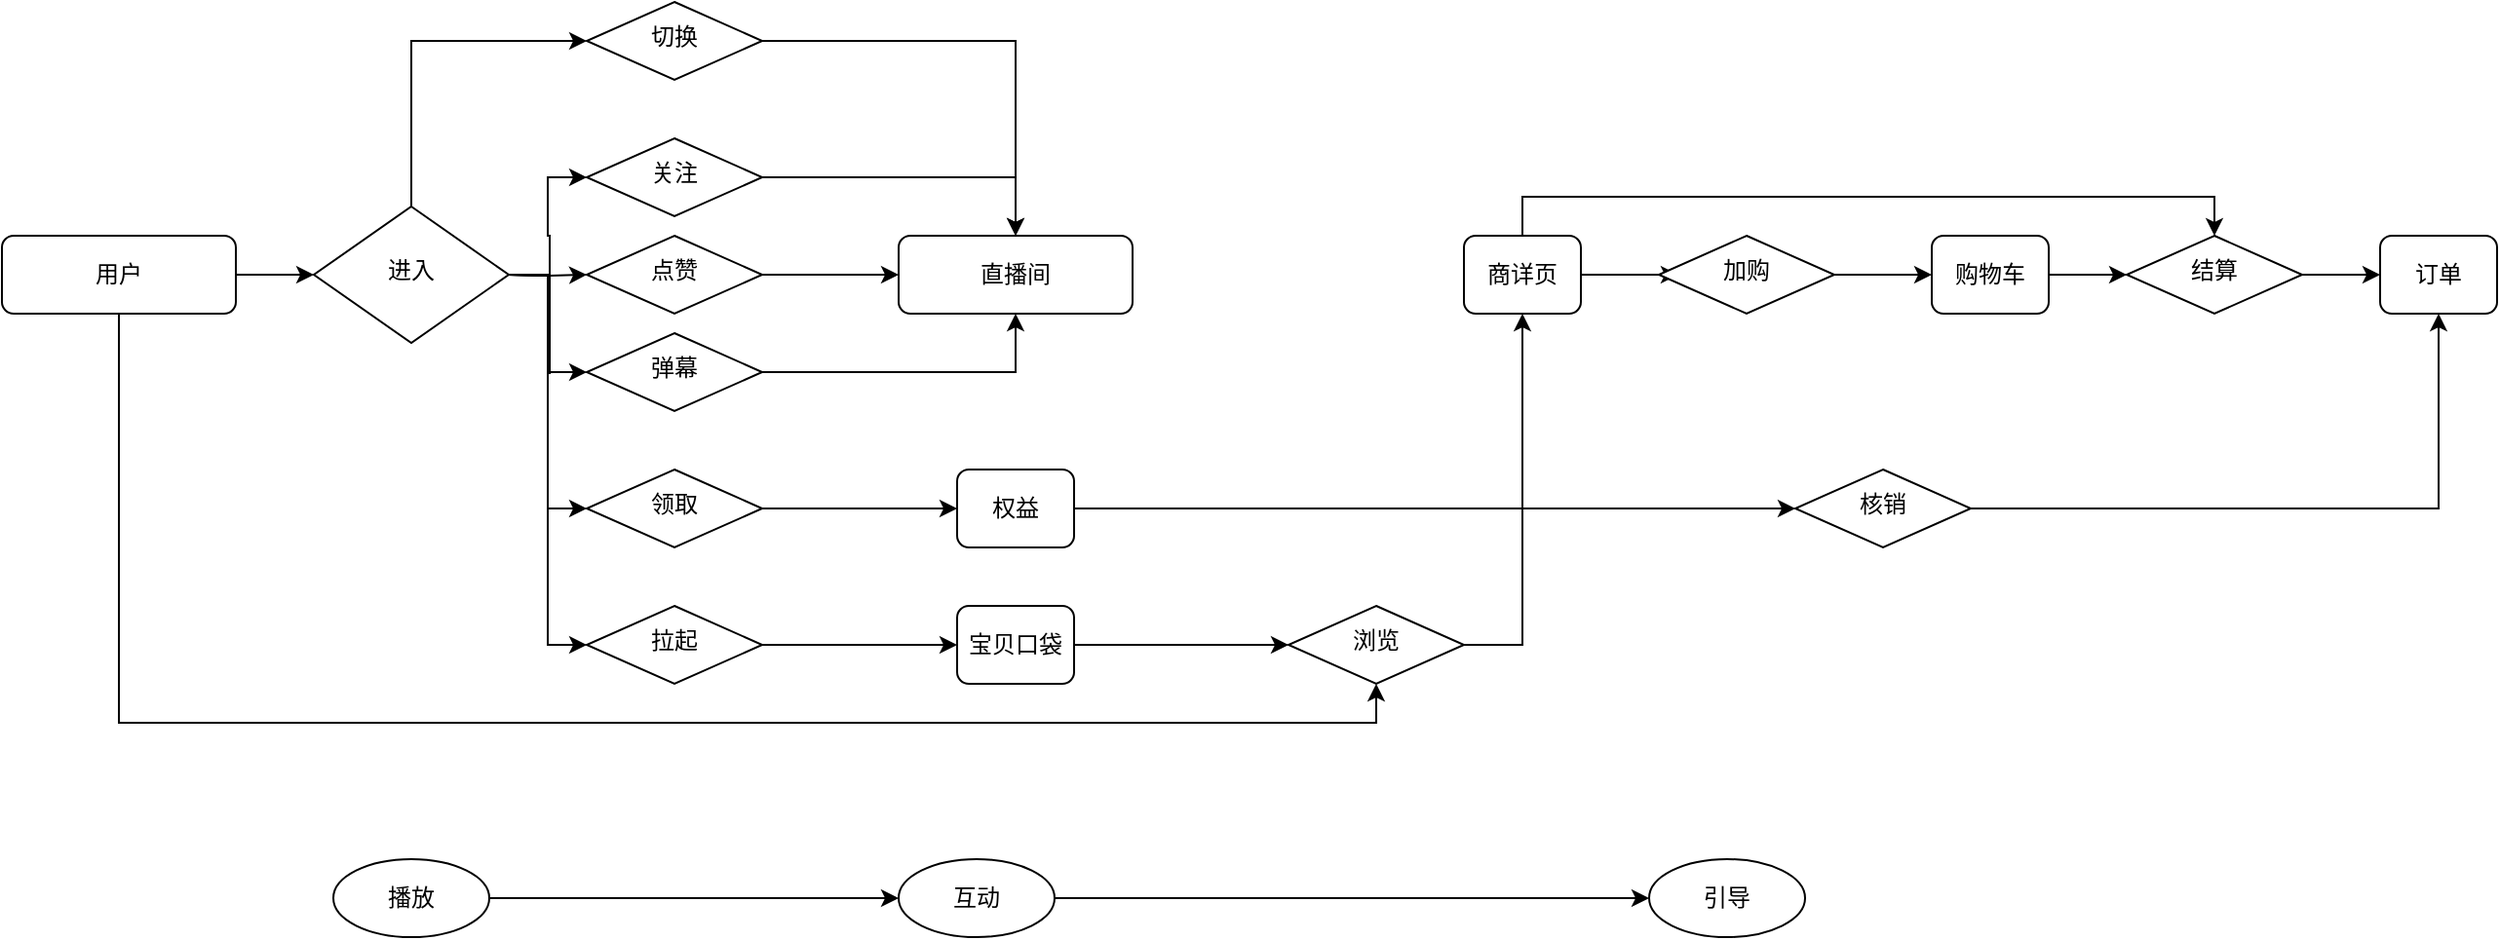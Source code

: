 <mxfile version="14.9.0" type="github" pages="3">
  <diagram id="C5RBs43oDa-KdzZeNtuy" name="E-R图草稿">
    <mxGraphModel dx="1298" dy="5515" grid="1" gridSize="10" guides="1" tooltips="1" connect="1" arrows="1" fold="1" page="1" pageScale="1" pageWidth="3300" pageHeight="4681" math="0" shadow="0">
      <root>
        <mxCell id="WIyWlLk6GJQsqaUBKTNV-0" />
        <mxCell id="WIyWlLk6GJQsqaUBKTNV-1" parent="WIyWlLk6GJQsqaUBKTNV-0" />
        <mxCell id="J2h3QIVS43zX6quAM4K0-0" style="edgeStyle=orthogonalEdgeStyle;rounded=0;orthogonalLoop=1;jettySize=auto;html=1;exitX=1;exitY=0.5;exitDx=0;exitDy=0;" parent="WIyWlLk6GJQsqaUBKTNV-1" source="WIyWlLk6GJQsqaUBKTNV-3" target="WIyWlLk6GJQsqaUBKTNV-6" edge="1">
          <mxGeometry relative="1" as="geometry" />
        </mxCell>
        <mxCell id="J2h3QIVS43zX6quAM4K0-37" style="edgeStyle=orthogonalEdgeStyle;rounded=0;orthogonalLoop=1;jettySize=auto;html=1;exitX=0.5;exitY=1;exitDx=0;exitDy=0;entryX=0.5;entryY=1;entryDx=0;entryDy=0;" parent="WIyWlLk6GJQsqaUBKTNV-1" source="WIyWlLk6GJQsqaUBKTNV-3" target="J2h3QIVS43zX6quAM4K0-34" edge="1">
          <mxGeometry relative="1" as="geometry" />
        </mxCell>
        <mxCell id="pFav2rDpj1NpwrdWHa4b-1" style="edgeStyle=orthogonalEdgeStyle;rounded=0;orthogonalLoop=1;jettySize=auto;html=1;exitX=0.5;exitY=0;exitDx=0;exitDy=0;entryX=0;entryY=0.5;entryDx=0;entryDy=0;" parent="WIyWlLk6GJQsqaUBKTNV-1" source="WIyWlLk6GJQsqaUBKTNV-6" target="pFav2rDpj1NpwrdWHa4b-0" edge="1">
          <mxGeometry relative="1" as="geometry" />
        </mxCell>
        <mxCell id="WIyWlLk6GJQsqaUBKTNV-3" value="用户" style="rounded=1;whiteSpace=wrap;html=1;fontSize=12;glass=0;strokeWidth=1;shadow=0;" parent="WIyWlLk6GJQsqaUBKTNV-1" vertex="1">
          <mxGeometry x="30" y="110" width="120" height="40" as="geometry" />
        </mxCell>
        <mxCell id="J2h3QIVS43zX6quAM4K0-29" style="edgeStyle=orthogonalEdgeStyle;rounded=0;orthogonalLoop=1;jettySize=auto;html=1;exitX=1;exitY=0.5;exitDx=0;exitDy=0;entryX=0;entryY=0.5;entryDx=0;entryDy=0;" parent="WIyWlLk6GJQsqaUBKTNV-1" source="WIyWlLk6GJQsqaUBKTNV-6" target="J2h3QIVS43zX6quAM4K0-26" edge="1">
          <mxGeometry relative="1" as="geometry" />
        </mxCell>
        <mxCell id="WIyWlLk6GJQsqaUBKTNV-6" value="进入" style="rhombus;whiteSpace=wrap;html=1;shadow=0;fontFamily=Helvetica;fontSize=12;align=center;strokeWidth=1;spacing=6;spacingTop=-4;" parent="WIyWlLk6GJQsqaUBKTNV-1" vertex="1">
          <mxGeometry x="190" y="95" width="100" height="70" as="geometry" />
        </mxCell>
        <mxCell id="J2h3QIVS43zX6quAM4K0-8" style="edgeStyle=orthogonalEdgeStyle;rounded=0;orthogonalLoop=1;jettySize=auto;html=1;" parent="WIyWlLk6GJQsqaUBKTNV-1" target="J2h3QIVS43zX6quAM4K0-2" edge="1">
          <mxGeometry relative="1" as="geometry">
            <mxPoint x="290" y="130" as="sourcePoint" />
          </mxGeometry>
        </mxCell>
        <mxCell id="J2h3QIVS43zX6quAM4K0-9" style="edgeStyle=orthogonalEdgeStyle;rounded=0;orthogonalLoop=1;jettySize=auto;html=1;entryX=0;entryY=0.5;entryDx=0;entryDy=0;" parent="WIyWlLk6GJQsqaUBKTNV-1" target="J2h3QIVS43zX6quAM4K0-3" edge="1">
          <mxGeometry relative="1" as="geometry">
            <mxPoint x="290" y="130" as="sourcePoint" />
          </mxGeometry>
        </mxCell>
        <mxCell id="J2h3QIVS43zX6quAM4K0-10" style="edgeStyle=orthogonalEdgeStyle;rounded=0;orthogonalLoop=1;jettySize=auto;html=1;entryX=0;entryY=0.5;entryDx=0;entryDy=0;" parent="WIyWlLk6GJQsqaUBKTNV-1" target="WIyWlLk6GJQsqaUBKTNV-10" edge="1">
          <mxGeometry relative="1" as="geometry">
            <mxPoint x="290" y="130" as="sourcePoint" />
          </mxGeometry>
        </mxCell>
        <mxCell id="J2h3QIVS43zX6quAM4K0-18" style="edgeStyle=orthogonalEdgeStyle;rounded=0;orthogonalLoop=1;jettySize=auto;html=1;entryX=0;entryY=0.5;entryDx=0;entryDy=0;" parent="WIyWlLk6GJQsqaUBKTNV-1" target="J2h3QIVS43zX6quAM4K0-4" edge="1">
          <mxGeometry relative="1" as="geometry">
            <mxPoint x="290" y="130" as="sourcePoint" />
          </mxGeometry>
        </mxCell>
        <mxCell id="J2h3QIVS43zX6quAM4K0-22" style="edgeStyle=orthogonalEdgeStyle;rounded=0;orthogonalLoop=1;jettySize=auto;html=1;exitX=1;exitY=0.5;exitDx=0;exitDy=0;" parent="WIyWlLk6GJQsqaUBKTNV-1" source="WIyWlLk6GJQsqaUBKTNV-10" target="J2h3QIVS43zX6quAM4K0-21" edge="1">
          <mxGeometry relative="1" as="geometry" />
        </mxCell>
        <mxCell id="WIyWlLk6GJQsqaUBKTNV-10" value="关注" style="rhombus;whiteSpace=wrap;html=1;shadow=0;fontFamily=Helvetica;fontSize=12;align=center;strokeWidth=1;spacing=6;spacingTop=-4;" parent="WIyWlLk6GJQsqaUBKTNV-1" vertex="1">
          <mxGeometry x="330" y="60" width="90" height="40" as="geometry" />
        </mxCell>
        <mxCell id="J2h3QIVS43zX6quAM4K0-35" style="edgeStyle=orthogonalEdgeStyle;rounded=0;orthogonalLoop=1;jettySize=auto;html=1;exitX=1;exitY=0.5;exitDx=0;exitDy=0;entryX=0;entryY=0.5;entryDx=0;entryDy=0;" parent="WIyWlLk6GJQsqaUBKTNV-1" source="WIyWlLk6GJQsqaUBKTNV-12" target="J2h3QIVS43zX6quAM4K0-34" edge="1">
          <mxGeometry relative="1" as="geometry" />
        </mxCell>
        <mxCell id="WIyWlLk6GJQsqaUBKTNV-12" value="宝贝口袋" style="rounded=1;whiteSpace=wrap;html=1;fontSize=12;glass=0;strokeWidth=1;shadow=0;" parent="WIyWlLk6GJQsqaUBKTNV-1" vertex="1">
          <mxGeometry x="520" y="300" width="60" height="40" as="geometry" />
        </mxCell>
        <mxCell id="J2h3QIVS43zX6quAM4K0-24" style="edgeStyle=orthogonalEdgeStyle;rounded=0;orthogonalLoop=1;jettySize=auto;html=1;exitX=1;exitY=0.5;exitDx=0;exitDy=0;entryX=0;entryY=0.5;entryDx=0;entryDy=0;" parent="WIyWlLk6GJQsqaUBKTNV-1" source="J2h3QIVS43zX6quAM4K0-2" target="J2h3QIVS43zX6quAM4K0-21" edge="1">
          <mxGeometry relative="1" as="geometry" />
        </mxCell>
        <mxCell id="J2h3QIVS43zX6quAM4K0-2" value="点赞" style="rhombus;whiteSpace=wrap;html=1;shadow=0;fontFamily=Helvetica;fontSize=12;align=center;strokeWidth=1;spacing=6;spacingTop=-4;" parent="WIyWlLk6GJQsqaUBKTNV-1" vertex="1">
          <mxGeometry x="330" y="110" width="90" height="40" as="geometry" />
        </mxCell>
        <mxCell id="J2h3QIVS43zX6quAM4K0-25" style="edgeStyle=orthogonalEdgeStyle;rounded=0;orthogonalLoop=1;jettySize=auto;html=1;exitX=1;exitY=0.5;exitDx=0;exitDy=0;entryX=0.5;entryY=1;entryDx=0;entryDy=0;" parent="WIyWlLk6GJQsqaUBKTNV-1" source="J2h3QIVS43zX6quAM4K0-3" target="J2h3QIVS43zX6quAM4K0-21" edge="1">
          <mxGeometry relative="1" as="geometry" />
        </mxCell>
        <mxCell id="J2h3QIVS43zX6quAM4K0-3" value="弹幕" style="rhombus;whiteSpace=wrap;html=1;shadow=0;fontFamily=Helvetica;fontSize=12;align=center;strokeWidth=1;spacing=6;spacingTop=-4;" parent="WIyWlLk6GJQsqaUBKTNV-1" vertex="1">
          <mxGeometry x="330" y="160" width="90" height="40" as="geometry" />
        </mxCell>
        <mxCell id="J2h3QIVS43zX6quAM4K0-20" style="edgeStyle=orthogonalEdgeStyle;rounded=0;orthogonalLoop=1;jettySize=auto;html=1;entryX=0;entryY=0.5;entryDx=0;entryDy=0;" parent="WIyWlLk6GJQsqaUBKTNV-1" source="J2h3QIVS43zX6quAM4K0-4" target="J2h3QIVS43zX6quAM4K0-19" edge="1">
          <mxGeometry relative="1" as="geometry" />
        </mxCell>
        <mxCell id="J2h3QIVS43zX6quAM4K0-4" value="领取" style="rhombus;whiteSpace=wrap;html=1;shadow=0;fontFamily=Helvetica;fontSize=12;align=center;strokeWidth=1;spacing=6;spacingTop=-4;" parent="WIyWlLk6GJQsqaUBKTNV-1" vertex="1">
          <mxGeometry x="330" y="230" width="90" height="40" as="geometry" />
        </mxCell>
        <mxCell id="J2h3QIVS43zX6quAM4K0-39" style="edgeStyle=orthogonalEdgeStyle;rounded=0;orthogonalLoop=1;jettySize=auto;html=1;exitX=1;exitY=0.5;exitDx=0;exitDy=0;entryX=0.111;entryY=0.5;entryDx=0;entryDy=0;entryPerimeter=0;" parent="WIyWlLk6GJQsqaUBKTNV-1" source="J2h3QIVS43zX6quAM4K0-13" target="J2h3QIVS43zX6quAM4K0-38" edge="1">
          <mxGeometry relative="1" as="geometry" />
        </mxCell>
        <mxCell id="J2h3QIVS43zX6quAM4K0-43" style="edgeStyle=orthogonalEdgeStyle;rounded=0;orthogonalLoop=1;jettySize=auto;html=1;exitX=0.5;exitY=0;exitDx=0;exitDy=0;entryX=0.5;entryY=0;entryDx=0;entryDy=0;" parent="WIyWlLk6GJQsqaUBKTNV-1" source="J2h3QIVS43zX6quAM4K0-13" target="J2h3QIVS43zX6quAM4K0-15" edge="1">
          <mxGeometry relative="1" as="geometry" />
        </mxCell>
        <mxCell id="J2h3QIVS43zX6quAM4K0-13" value="商详页" style="rounded=1;whiteSpace=wrap;html=1;fontSize=12;glass=0;strokeWidth=1;shadow=0;" parent="WIyWlLk6GJQsqaUBKTNV-1" vertex="1">
          <mxGeometry x="780" y="110" width="60" height="40" as="geometry" />
        </mxCell>
        <mxCell id="J2h3QIVS43zX6quAM4K0-41" style="edgeStyle=orthogonalEdgeStyle;rounded=0;orthogonalLoop=1;jettySize=auto;html=1;exitX=1;exitY=0.5;exitDx=0;exitDy=0;entryX=0;entryY=0.5;entryDx=0;entryDy=0;" parent="WIyWlLk6GJQsqaUBKTNV-1" source="J2h3QIVS43zX6quAM4K0-14" target="J2h3QIVS43zX6quAM4K0-15" edge="1">
          <mxGeometry relative="1" as="geometry" />
        </mxCell>
        <mxCell id="J2h3QIVS43zX6quAM4K0-14" value="购物车" style="rounded=1;whiteSpace=wrap;html=1;fontSize=12;glass=0;strokeWidth=1;shadow=0;" parent="WIyWlLk6GJQsqaUBKTNV-1" vertex="1">
          <mxGeometry x="1020" y="110" width="60" height="40" as="geometry" />
        </mxCell>
        <mxCell id="J2h3QIVS43zX6quAM4K0-42" style="edgeStyle=orthogonalEdgeStyle;rounded=0;orthogonalLoop=1;jettySize=auto;html=1;exitX=1;exitY=0.5;exitDx=0;exitDy=0;entryX=0;entryY=0.5;entryDx=0;entryDy=0;" parent="WIyWlLk6GJQsqaUBKTNV-1" source="J2h3QIVS43zX6quAM4K0-15" target="J2h3QIVS43zX6quAM4K0-31" edge="1">
          <mxGeometry relative="1" as="geometry" />
        </mxCell>
        <mxCell id="J2h3QIVS43zX6quAM4K0-15" value="结算" style="rhombus;whiteSpace=wrap;html=1;shadow=0;fontFamily=Helvetica;fontSize=12;align=center;strokeWidth=1;spacing=6;spacingTop=-4;" parent="WIyWlLk6GJQsqaUBKTNV-1" vertex="1">
          <mxGeometry x="1120" y="110" width="90" height="40" as="geometry" />
        </mxCell>
        <mxCell id="J2h3QIVS43zX6quAM4K0-46" style="edgeStyle=orthogonalEdgeStyle;rounded=0;orthogonalLoop=1;jettySize=auto;html=1;exitX=1;exitY=0.5;exitDx=0;exitDy=0;" parent="WIyWlLk6GJQsqaUBKTNV-1" source="J2h3QIVS43zX6quAM4K0-19" target="J2h3QIVS43zX6quAM4K0-44" edge="1">
          <mxGeometry relative="1" as="geometry" />
        </mxCell>
        <mxCell id="J2h3QIVS43zX6quAM4K0-19" value="权益" style="rounded=1;whiteSpace=wrap;html=1;fontSize=12;glass=0;strokeWidth=1;shadow=0;" parent="WIyWlLk6GJQsqaUBKTNV-1" vertex="1">
          <mxGeometry x="520" y="230" width="60" height="40" as="geometry" />
        </mxCell>
        <mxCell id="J2h3QIVS43zX6quAM4K0-21" value="直播间" style="rounded=1;whiteSpace=wrap;html=1;fontSize=12;glass=0;strokeWidth=1;shadow=0;" parent="WIyWlLk6GJQsqaUBKTNV-1" vertex="1">
          <mxGeometry x="490" y="110" width="120" height="40" as="geometry" />
        </mxCell>
        <mxCell id="J2h3QIVS43zX6quAM4K0-27" style="edgeStyle=orthogonalEdgeStyle;rounded=0;orthogonalLoop=1;jettySize=auto;html=1;entryX=0;entryY=0.5;entryDx=0;entryDy=0;" parent="WIyWlLk6GJQsqaUBKTNV-1" source="J2h3QIVS43zX6quAM4K0-26" target="WIyWlLk6GJQsqaUBKTNV-12" edge="1">
          <mxGeometry relative="1" as="geometry" />
        </mxCell>
        <mxCell id="J2h3QIVS43zX6quAM4K0-26" value="拉起" style="rhombus;whiteSpace=wrap;html=1;shadow=0;fontFamily=Helvetica;fontSize=12;align=center;strokeWidth=1;spacing=6;spacingTop=-4;" parent="WIyWlLk6GJQsqaUBKTNV-1" vertex="1">
          <mxGeometry x="330" y="300" width="90" height="40" as="geometry" />
        </mxCell>
        <mxCell id="J2h3QIVS43zX6quAM4K0-31" value="订单" style="rounded=1;whiteSpace=wrap;html=1;fontSize=12;glass=0;strokeWidth=1;shadow=0;" parent="WIyWlLk6GJQsqaUBKTNV-1" vertex="1">
          <mxGeometry x="1250" y="110" width="60" height="40" as="geometry" />
        </mxCell>
        <mxCell id="J2h3QIVS43zX6quAM4K0-36" style="edgeStyle=orthogonalEdgeStyle;rounded=0;orthogonalLoop=1;jettySize=auto;html=1;exitX=1;exitY=0.5;exitDx=0;exitDy=0;entryX=0.5;entryY=1;entryDx=0;entryDy=0;" parent="WIyWlLk6GJQsqaUBKTNV-1" source="J2h3QIVS43zX6quAM4K0-34" target="J2h3QIVS43zX6quAM4K0-13" edge="1">
          <mxGeometry relative="1" as="geometry" />
        </mxCell>
        <mxCell id="J2h3QIVS43zX6quAM4K0-34" value="浏览" style="rhombus;whiteSpace=wrap;html=1;shadow=0;fontFamily=Helvetica;fontSize=12;align=center;strokeWidth=1;spacing=6;spacingTop=-4;" parent="WIyWlLk6GJQsqaUBKTNV-1" vertex="1">
          <mxGeometry x="690" y="300" width="90" height="40" as="geometry" />
        </mxCell>
        <mxCell id="J2h3QIVS43zX6quAM4K0-40" style="edgeStyle=orthogonalEdgeStyle;rounded=0;orthogonalLoop=1;jettySize=auto;html=1;exitX=1;exitY=0.5;exitDx=0;exitDy=0;entryX=0;entryY=0.5;entryDx=0;entryDy=0;" parent="WIyWlLk6GJQsqaUBKTNV-1" source="J2h3QIVS43zX6quAM4K0-38" target="J2h3QIVS43zX6quAM4K0-14" edge="1">
          <mxGeometry relative="1" as="geometry" />
        </mxCell>
        <mxCell id="J2h3QIVS43zX6quAM4K0-38" value="加购" style="rhombus;whiteSpace=wrap;html=1;shadow=0;fontFamily=Helvetica;fontSize=12;align=center;strokeWidth=1;spacing=6;spacingTop=-4;" parent="WIyWlLk6GJQsqaUBKTNV-1" vertex="1">
          <mxGeometry x="880" y="110" width="90" height="40" as="geometry" />
        </mxCell>
        <mxCell id="J2h3QIVS43zX6quAM4K0-47" style="edgeStyle=orthogonalEdgeStyle;rounded=0;orthogonalLoop=1;jettySize=auto;html=1;exitX=1;exitY=0.5;exitDx=0;exitDy=0;entryX=0.5;entryY=1;entryDx=0;entryDy=0;" parent="WIyWlLk6GJQsqaUBKTNV-1" source="J2h3QIVS43zX6quAM4K0-44" target="J2h3QIVS43zX6quAM4K0-31" edge="1">
          <mxGeometry relative="1" as="geometry" />
        </mxCell>
        <mxCell id="J2h3QIVS43zX6quAM4K0-44" value="核销" style="rhombus;whiteSpace=wrap;html=1;shadow=0;fontFamily=Helvetica;fontSize=12;align=center;strokeWidth=1;spacing=6;spacingTop=-4;" parent="WIyWlLk6GJQsqaUBKTNV-1" vertex="1">
          <mxGeometry x="950" y="230" width="90" height="40" as="geometry" />
        </mxCell>
        <mxCell id="pFav2rDpj1NpwrdWHa4b-2" style="edgeStyle=orthogonalEdgeStyle;rounded=0;orthogonalLoop=1;jettySize=auto;html=1;exitX=1;exitY=0.5;exitDx=0;exitDy=0;" parent="WIyWlLk6GJQsqaUBKTNV-1" source="pFav2rDpj1NpwrdWHa4b-0" target="J2h3QIVS43zX6quAM4K0-21" edge="1">
          <mxGeometry relative="1" as="geometry" />
        </mxCell>
        <mxCell id="pFav2rDpj1NpwrdWHa4b-0" value="切换" style="rhombus;whiteSpace=wrap;html=1;shadow=0;fontFamily=Helvetica;fontSize=12;align=center;strokeWidth=1;spacing=6;spacingTop=-4;" parent="WIyWlLk6GJQsqaUBKTNV-1" vertex="1">
          <mxGeometry x="330" y="-10" width="90" height="40" as="geometry" />
        </mxCell>
        <mxCell id="pFav2rDpj1NpwrdWHa4b-6" style="edgeStyle=orthogonalEdgeStyle;rounded=0;orthogonalLoop=1;jettySize=auto;html=1;exitX=1;exitY=0.5;exitDx=0;exitDy=0;" parent="WIyWlLk6GJQsqaUBKTNV-1" source="pFav2rDpj1NpwrdWHa4b-3" target="pFav2rDpj1NpwrdWHa4b-4" edge="1">
          <mxGeometry relative="1" as="geometry" />
        </mxCell>
        <mxCell id="pFav2rDpj1NpwrdWHa4b-3" value="播放" style="ellipse;whiteSpace=wrap;html=1;" parent="WIyWlLk6GJQsqaUBKTNV-1" vertex="1">
          <mxGeometry x="200" y="430" width="80" height="40" as="geometry" />
        </mxCell>
        <mxCell id="pFav2rDpj1NpwrdWHa4b-7" style="edgeStyle=orthogonalEdgeStyle;rounded=0;orthogonalLoop=1;jettySize=auto;html=1;exitX=1;exitY=0.5;exitDx=0;exitDy=0;entryX=0;entryY=0.5;entryDx=0;entryDy=0;" parent="WIyWlLk6GJQsqaUBKTNV-1" source="pFav2rDpj1NpwrdWHa4b-4" target="pFav2rDpj1NpwrdWHa4b-5" edge="1">
          <mxGeometry relative="1" as="geometry" />
        </mxCell>
        <mxCell id="pFav2rDpj1NpwrdWHa4b-4" value="互动" style="ellipse;whiteSpace=wrap;html=1;" parent="WIyWlLk6GJQsqaUBKTNV-1" vertex="1">
          <mxGeometry x="490" y="430" width="80" height="40" as="geometry" />
        </mxCell>
        <mxCell id="pFav2rDpj1NpwrdWHa4b-5" value="引导" style="ellipse;whiteSpace=wrap;html=1;" parent="WIyWlLk6GJQsqaUBKTNV-1" vertex="1">
          <mxGeometry x="875" y="430" width="80" height="40" as="geometry" />
        </mxCell>
      </root>
    </mxGraphModel>
  </diagram>
  <diagram id="M0-B0RxM3oX5VEPghpzq" name="直播下现有数据加购">
    <mxGraphModel dx="1298" dy="834" grid="1" gridSize="10" guides="1" tooltips="1" connect="1" arrows="1" fold="1" page="1" pageScale="1" pageWidth="3300" pageHeight="4681" math="0" shadow="0">
      <root>
        <mxCell id="8Lq890nxflDl5q64bQyd-0" />
        <mxCell id="8Lq890nxflDl5q64bQyd-1" parent="8Lq890nxflDl5q64bQyd-0" />
      </root>
    </mxGraphModel>
  </diagram>
  <diagram id="5HJBeioeq4b9n0a1lYAc" name="重要业务流程梳理-草稿">
    <mxGraphModel dx="1298" dy="834" grid="1" gridSize="10" guides="1" tooltips="1" connect="1" arrows="1" fold="1" page="1" pageScale="1" pageWidth="3300" pageHeight="4681" math="0" shadow="0">
      <root>
        <mxCell id="IR0gkQAS8w7b89UPamRY-0" />
        <mxCell id="IR0gkQAS8w7b89UPamRY-1" parent="IR0gkQAS8w7b89UPamRY-0" />
        <mxCell id="hEQg4mZG3wjf39rhhjz0-0" style="edgeStyle=orthogonalEdgeStyle;rounded=0;orthogonalLoop=1;jettySize=auto;html=1;exitX=1;exitY=0.5;exitDx=0;exitDy=0;" edge="1" parent="IR0gkQAS8w7b89UPamRY-1" source="hEQg4mZG3wjf39rhhjz0-2" target="hEQg4mZG3wjf39rhhjz0-4">
          <mxGeometry relative="1" as="geometry" />
        </mxCell>
        <mxCell id="hEQg4mZG3wjf39rhhjz0-1" style="edgeStyle=orthogonalEdgeStyle;rounded=0;orthogonalLoop=1;jettySize=auto;html=1;exitX=0.5;exitY=1;exitDx=0;exitDy=0;entryX=0.5;entryY=1;entryDx=0;entryDy=0;" edge="1" parent="IR0gkQAS8w7b89UPamRY-1" source="hEQg4mZG3wjf39rhhjz0-2" target="hEQg4mZG3wjf39rhhjz0-36">
          <mxGeometry relative="1" as="geometry" />
        </mxCell>
        <mxCell id="hEQg4mZG3wjf39rhhjz0-2" value="用户" style="rounded=1;whiteSpace=wrap;html=1;fontSize=12;glass=0;strokeWidth=1;shadow=0;" vertex="1" parent="IR0gkQAS8w7b89UPamRY-1">
          <mxGeometry x="30" y="110" width="120" height="40" as="geometry" />
        </mxCell>
        <mxCell id="hEQg4mZG3wjf39rhhjz0-3" style="edgeStyle=orthogonalEdgeStyle;rounded=0;orthogonalLoop=1;jettySize=auto;html=1;exitX=1;exitY=0.5;exitDx=0;exitDy=0;entryX=0;entryY=0.5;entryDx=0;entryDy=0;" edge="1" parent="IR0gkQAS8w7b89UPamRY-1" source="hEQg4mZG3wjf39rhhjz0-4" target="hEQg4mZG3wjf39rhhjz0-32">
          <mxGeometry relative="1" as="geometry" />
        </mxCell>
        <mxCell id="hEQg4mZG3wjf39rhhjz0-4" value="进入" style="rhombus;whiteSpace=wrap;html=1;shadow=0;fontFamily=Helvetica;fontSize=12;align=center;strokeWidth=1;spacing=6;spacingTop=-4;" vertex="1" parent="IR0gkQAS8w7b89UPamRY-1">
          <mxGeometry x="190" y="95" width="100" height="70" as="geometry" />
        </mxCell>
        <mxCell id="hEQg4mZG3wjf39rhhjz0-5" style="edgeStyle=orthogonalEdgeStyle;rounded=0;orthogonalLoop=1;jettySize=auto;html=1;" edge="1" parent="IR0gkQAS8w7b89UPamRY-1" target="hEQg4mZG3wjf39rhhjz0-16">
          <mxGeometry relative="1" as="geometry">
            <mxPoint x="290" y="130" as="sourcePoint" />
          </mxGeometry>
        </mxCell>
        <mxCell id="hEQg4mZG3wjf39rhhjz0-6" style="edgeStyle=orthogonalEdgeStyle;rounded=0;orthogonalLoop=1;jettySize=auto;html=1;entryX=0;entryY=0.5;entryDx=0;entryDy=0;" edge="1" parent="IR0gkQAS8w7b89UPamRY-1" target="hEQg4mZG3wjf39rhhjz0-18">
          <mxGeometry relative="1" as="geometry">
            <mxPoint x="290" y="130" as="sourcePoint" />
          </mxGeometry>
        </mxCell>
        <mxCell id="hEQg4mZG3wjf39rhhjz0-7" style="edgeStyle=orthogonalEdgeStyle;rounded=0;orthogonalLoop=1;jettySize=auto;html=1;entryX=0;entryY=0.5;entryDx=0;entryDy=0;" edge="1" parent="IR0gkQAS8w7b89UPamRY-1" target="hEQg4mZG3wjf39rhhjz0-10">
          <mxGeometry relative="1" as="geometry">
            <mxPoint x="290" y="130" as="sourcePoint" />
          </mxGeometry>
        </mxCell>
        <mxCell id="hEQg4mZG3wjf39rhhjz0-8" style="edgeStyle=orthogonalEdgeStyle;rounded=0;orthogonalLoop=1;jettySize=auto;html=1;entryX=0;entryY=0.5;entryDx=0;entryDy=0;" edge="1" parent="IR0gkQAS8w7b89UPamRY-1" target="hEQg4mZG3wjf39rhhjz0-20">
          <mxGeometry relative="1" as="geometry">
            <mxPoint x="290" y="130" as="sourcePoint" />
          </mxGeometry>
        </mxCell>
        <mxCell id="hEQg4mZG3wjf39rhhjz0-9" style="edgeStyle=orthogonalEdgeStyle;rounded=0;orthogonalLoop=1;jettySize=auto;html=1;exitX=1;exitY=0.5;exitDx=0;exitDy=0;" edge="1" parent="IR0gkQAS8w7b89UPamRY-1" source="hEQg4mZG3wjf39rhhjz0-10" target="hEQg4mZG3wjf39rhhjz0-30">
          <mxGeometry relative="1" as="geometry" />
        </mxCell>
        <mxCell id="hEQg4mZG3wjf39rhhjz0-10" value="关注" style="rhombus;whiteSpace=wrap;html=1;shadow=0;fontFamily=Helvetica;fontSize=12;align=center;strokeWidth=1;spacing=6;spacingTop=-4;" vertex="1" parent="IR0gkQAS8w7b89UPamRY-1">
          <mxGeometry x="330" y="60" width="90" height="40" as="geometry" />
        </mxCell>
        <mxCell id="hEQg4mZG3wjf39rhhjz0-13" style="edgeStyle=orthogonalEdgeStyle;rounded=0;orthogonalLoop=1;jettySize=auto;html=1;exitX=1;exitY=0.5;exitDx=0;exitDy=0;entryX=0;entryY=0.5;entryDx=0;entryDy=0;" edge="1" parent="IR0gkQAS8w7b89UPamRY-1" source="hEQg4mZG3wjf39rhhjz0-14" target="hEQg4mZG3wjf39rhhjz0-36">
          <mxGeometry relative="1" as="geometry" />
        </mxCell>
        <mxCell id="hEQg4mZG3wjf39rhhjz0-14" value="宝贝口袋" style="rounded=1;whiteSpace=wrap;html=1;fontSize=12;glass=0;strokeWidth=1;shadow=0;" vertex="1" parent="IR0gkQAS8w7b89UPamRY-1">
          <mxGeometry x="470" y="300" width="60" height="40" as="geometry" />
        </mxCell>
        <mxCell id="hEQg4mZG3wjf39rhhjz0-15" style="edgeStyle=orthogonalEdgeStyle;rounded=0;orthogonalLoop=1;jettySize=auto;html=1;exitX=1;exitY=0.5;exitDx=0;exitDy=0;entryX=0;entryY=0.5;entryDx=0;entryDy=0;" edge="1" parent="IR0gkQAS8w7b89UPamRY-1" source="hEQg4mZG3wjf39rhhjz0-16" target="hEQg4mZG3wjf39rhhjz0-30">
          <mxGeometry relative="1" as="geometry" />
        </mxCell>
        <mxCell id="hEQg4mZG3wjf39rhhjz0-16" value="点赞" style="rhombus;whiteSpace=wrap;html=1;shadow=0;fontFamily=Helvetica;fontSize=12;align=center;strokeWidth=1;spacing=6;spacingTop=-4;" vertex="1" parent="IR0gkQAS8w7b89UPamRY-1">
          <mxGeometry x="330" y="110" width="90" height="40" as="geometry" />
        </mxCell>
        <mxCell id="hEQg4mZG3wjf39rhhjz0-17" style="edgeStyle=orthogonalEdgeStyle;rounded=0;orthogonalLoop=1;jettySize=auto;html=1;exitX=1;exitY=0.5;exitDx=0;exitDy=0;entryX=0.5;entryY=1;entryDx=0;entryDy=0;" edge="1" parent="IR0gkQAS8w7b89UPamRY-1" source="hEQg4mZG3wjf39rhhjz0-18" target="hEQg4mZG3wjf39rhhjz0-30">
          <mxGeometry relative="1" as="geometry" />
        </mxCell>
        <mxCell id="hEQg4mZG3wjf39rhhjz0-18" value="弹幕" style="rhombus;whiteSpace=wrap;html=1;shadow=0;fontFamily=Helvetica;fontSize=12;align=center;strokeWidth=1;spacing=6;spacingTop=-4;" vertex="1" parent="IR0gkQAS8w7b89UPamRY-1">
          <mxGeometry x="330" y="160" width="90" height="40" as="geometry" />
        </mxCell>
        <mxCell id="hEQg4mZG3wjf39rhhjz0-19" style="edgeStyle=orthogonalEdgeStyle;rounded=0;orthogonalLoop=1;jettySize=auto;html=1;entryX=0;entryY=0.5;entryDx=0;entryDy=0;" edge="1" parent="IR0gkQAS8w7b89UPamRY-1" source="hEQg4mZG3wjf39rhhjz0-20" target="hEQg4mZG3wjf39rhhjz0-29">
          <mxGeometry relative="1" as="geometry" />
        </mxCell>
        <mxCell id="hEQg4mZG3wjf39rhhjz0-20" value="领取" style="rhombus;whiteSpace=wrap;html=1;shadow=0;fontFamily=Helvetica;fontSize=12;align=center;strokeWidth=1;spacing=6;spacingTop=-4;" vertex="1" parent="IR0gkQAS8w7b89UPamRY-1">
          <mxGeometry x="330" y="230" width="90" height="40" as="geometry" />
        </mxCell>
        <mxCell id="hEQg4mZG3wjf39rhhjz0-21" style="edgeStyle=orthogonalEdgeStyle;rounded=0;orthogonalLoop=1;jettySize=auto;html=1;exitX=1;exitY=0.5;exitDx=0;exitDy=0;entryX=0.111;entryY=0.5;entryDx=0;entryDy=0;entryPerimeter=0;" edge="1" parent="IR0gkQAS8w7b89UPamRY-1" source="hEQg4mZG3wjf39rhhjz0-23" target="hEQg4mZG3wjf39rhhjz0-38">
          <mxGeometry relative="1" as="geometry" />
        </mxCell>
        <mxCell id="hEQg4mZG3wjf39rhhjz0-22" style="edgeStyle=orthogonalEdgeStyle;rounded=0;orthogonalLoop=1;jettySize=auto;html=1;exitX=0.5;exitY=0;exitDx=0;exitDy=0;entryX=0.5;entryY=0;entryDx=0;entryDy=0;" edge="1" parent="IR0gkQAS8w7b89UPamRY-1" source="hEQg4mZG3wjf39rhhjz0-23" target="hEQg4mZG3wjf39rhhjz0-27">
          <mxGeometry relative="1" as="geometry" />
        </mxCell>
        <mxCell id="hEQg4mZG3wjf39rhhjz0-23" value="商品" style="rounded=1;whiteSpace=wrap;html=1;fontSize=12;glass=0;strokeWidth=1;shadow=0;" vertex="1" parent="IR0gkQAS8w7b89UPamRY-1">
          <mxGeometry x="700" y="110" width="60" height="40" as="geometry" />
        </mxCell>
        <mxCell id="hEQg4mZG3wjf39rhhjz0-24" style="edgeStyle=orthogonalEdgeStyle;rounded=0;orthogonalLoop=1;jettySize=auto;html=1;exitX=1;exitY=0.5;exitDx=0;exitDy=0;entryX=0;entryY=0.5;entryDx=0;entryDy=0;" edge="1" parent="IR0gkQAS8w7b89UPamRY-1" source="hEQg4mZG3wjf39rhhjz0-25" target="hEQg4mZG3wjf39rhhjz0-27">
          <mxGeometry relative="1" as="geometry" />
        </mxCell>
        <mxCell id="hEQg4mZG3wjf39rhhjz0-25" value="购物车" style="rounded=1;whiteSpace=wrap;html=1;fontSize=12;glass=0;strokeWidth=1;shadow=0;" vertex="1" parent="IR0gkQAS8w7b89UPamRY-1">
          <mxGeometry x="940" y="110" width="60" height="40" as="geometry" />
        </mxCell>
        <mxCell id="hEQg4mZG3wjf39rhhjz0-26" style="edgeStyle=orthogonalEdgeStyle;rounded=0;orthogonalLoop=1;jettySize=auto;html=1;exitX=1;exitY=0.5;exitDx=0;exitDy=0;entryX=0;entryY=0.5;entryDx=0;entryDy=0;" edge="1" parent="IR0gkQAS8w7b89UPamRY-1" source="hEQg4mZG3wjf39rhhjz0-27" target="hEQg4mZG3wjf39rhhjz0-33">
          <mxGeometry relative="1" as="geometry" />
        </mxCell>
        <mxCell id="hEQg4mZG3wjf39rhhjz0-27" value="结算" style="rhombus;whiteSpace=wrap;html=1;shadow=0;fontFamily=Helvetica;fontSize=12;align=center;strokeWidth=1;spacing=6;spacingTop=-4;" vertex="1" parent="IR0gkQAS8w7b89UPamRY-1">
          <mxGeometry x="1040" y="110" width="90" height="40" as="geometry" />
        </mxCell>
        <mxCell id="hEQg4mZG3wjf39rhhjz0-28" style="edgeStyle=orthogonalEdgeStyle;rounded=0;orthogonalLoop=1;jettySize=auto;html=1;exitX=1;exitY=0.5;exitDx=0;exitDy=0;" edge="1" parent="IR0gkQAS8w7b89UPamRY-1" source="hEQg4mZG3wjf39rhhjz0-29" target="hEQg4mZG3wjf39rhhjz0-40">
          <mxGeometry relative="1" as="geometry" />
        </mxCell>
        <mxCell id="hEQg4mZG3wjf39rhhjz0-29" value="权益" style="rounded=1;whiteSpace=wrap;html=1;fontSize=12;glass=0;strokeWidth=1;shadow=0;" vertex="1" parent="IR0gkQAS8w7b89UPamRY-1">
          <mxGeometry x="470" y="230" width="60" height="40" as="geometry" />
        </mxCell>
        <mxCell id="hEQg4mZG3wjf39rhhjz0-30" value="直播间" style="rounded=1;whiteSpace=wrap;html=1;fontSize=12;glass=0;strokeWidth=1;shadow=0;" vertex="1" parent="IR0gkQAS8w7b89UPamRY-1">
          <mxGeometry x="490" y="110" width="120" height="40" as="geometry" />
        </mxCell>
        <mxCell id="hEQg4mZG3wjf39rhhjz0-31" style="edgeStyle=orthogonalEdgeStyle;rounded=0;orthogonalLoop=1;jettySize=auto;html=1;entryX=0;entryY=0.5;entryDx=0;entryDy=0;" edge="1" parent="IR0gkQAS8w7b89UPamRY-1" source="hEQg4mZG3wjf39rhhjz0-32" target="hEQg4mZG3wjf39rhhjz0-14">
          <mxGeometry relative="1" as="geometry" />
        </mxCell>
        <mxCell id="hEQg4mZG3wjf39rhhjz0-32" value="拉起" style="rhombus;whiteSpace=wrap;html=1;shadow=0;fontFamily=Helvetica;fontSize=12;align=center;strokeWidth=1;spacing=6;spacingTop=-4;" vertex="1" parent="IR0gkQAS8w7b89UPamRY-1">
          <mxGeometry x="330" y="300" width="90" height="40" as="geometry" />
        </mxCell>
        <mxCell id="hEQg4mZG3wjf39rhhjz0-33" value="订单" style="rounded=1;whiteSpace=wrap;html=1;fontSize=12;glass=0;strokeWidth=1;shadow=0;" vertex="1" parent="IR0gkQAS8w7b89UPamRY-1">
          <mxGeometry x="1170" y="110" width="60" height="40" as="geometry" />
        </mxCell>
        <mxCell id="hEQg4mZG3wjf39rhhjz0-35" style="edgeStyle=orthogonalEdgeStyle;rounded=0;orthogonalLoop=1;jettySize=auto;html=1;exitX=1;exitY=0.5;exitDx=0;exitDy=0;entryX=0.5;entryY=1;entryDx=0;entryDy=0;" edge="1" parent="IR0gkQAS8w7b89UPamRY-1" source="hEQg4mZG3wjf39rhhjz0-36" target="hEQg4mZG3wjf39rhhjz0-23">
          <mxGeometry relative="1" as="geometry" />
        </mxCell>
        <mxCell id="hEQg4mZG3wjf39rhhjz0-36" value="浏览" style="rhombus;whiteSpace=wrap;html=1;shadow=0;fontFamily=Helvetica;fontSize=12;align=center;strokeWidth=1;spacing=6;spacingTop=-4;" vertex="1" parent="IR0gkQAS8w7b89UPamRY-1">
          <mxGeometry x="610" y="300" width="90" height="40" as="geometry" />
        </mxCell>
        <mxCell id="hEQg4mZG3wjf39rhhjz0-37" style="edgeStyle=orthogonalEdgeStyle;rounded=0;orthogonalLoop=1;jettySize=auto;html=1;exitX=1;exitY=0.5;exitDx=0;exitDy=0;entryX=0;entryY=0.5;entryDx=0;entryDy=0;" edge="1" parent="IR0gkQAS8w7b89UPamRY-1" source="hEQg4mZG3wjf39rhhjz0-38" target="hEQg4mZG3wjf39rhhjz0-25">
          <mxGeometry relative="1" as="geometry" />
        </mxCell>
        <mxCell id="hEQg4mZG3wjf39rhhjz0-38" value="加购" style="rhombus;whiteSpace=wrap;html=1;shadow=0;fontFamily=Helvetica;fontSize=12;align=center;strokeWidth=1;spacing=6;spacingTop=-4;fillColor=#f8cecc;strokeColor=#b85450;" vertex="1" parent="IR0gkQAS8w7b89UPamRY-1">
          <mxGeometry x="800" y="110" width="90" height="40" as="geometry" />
        </mxCell>
        <mxCell id="hEQg4mZG3wjf39rhhjz0-39" style="edgeStyle=orthogonalEdgeStyle;rounded=0;orthogonalLoop=1;jettySize=auto;html=1;exitX=1;exitY=0.5;exitDx=0;exitDy=0;entryX=0.5;entryY=1;entryDx=0;entryDy=0;" edge="1" parent="IR0gkQAS8w7b89UPamRY-1" source="hEQg4mZG3wjf39rhhjz0-40" target="hEQg4mZG3wjf39rhhjz0-33">
          <mxGeometry relative="1" as="geometry" />
        </mxCell>
        <mxCell id="hEQg4mZG3wjf39rhhjz0-40" value="核销" style="rhombus;whiteSpace=wrap;html=1;shadow=0;fontFamily=Helvetica;fontSize=12;align=center;strokeWidth=1;spacing=6;spacingTop=-4;" vertex="1" parent="IR0gkQAS8w7b89UPamRY-1">
          <mxGeometry x="870" y="230" width="90" height="40" as="geometry" />
        </mxCell>
        <mxCell id="cgV35Ww1ufcS0xAoCdnu-0" value="用户" style="rounded=1;whiteSpace=wrap;html=1;fontSize=12;glass=0;strokeWidth=1;shadow=0;" vertex="1" parent="IR0gkQAS8w7b89UPamRY-1">
          <mxGeometry x="30" y="430" width="120" height="40" as="geometry" />
        </mxCell>
      </root>
    </mxGraphModel>
  </diagram>
</mxfile>
